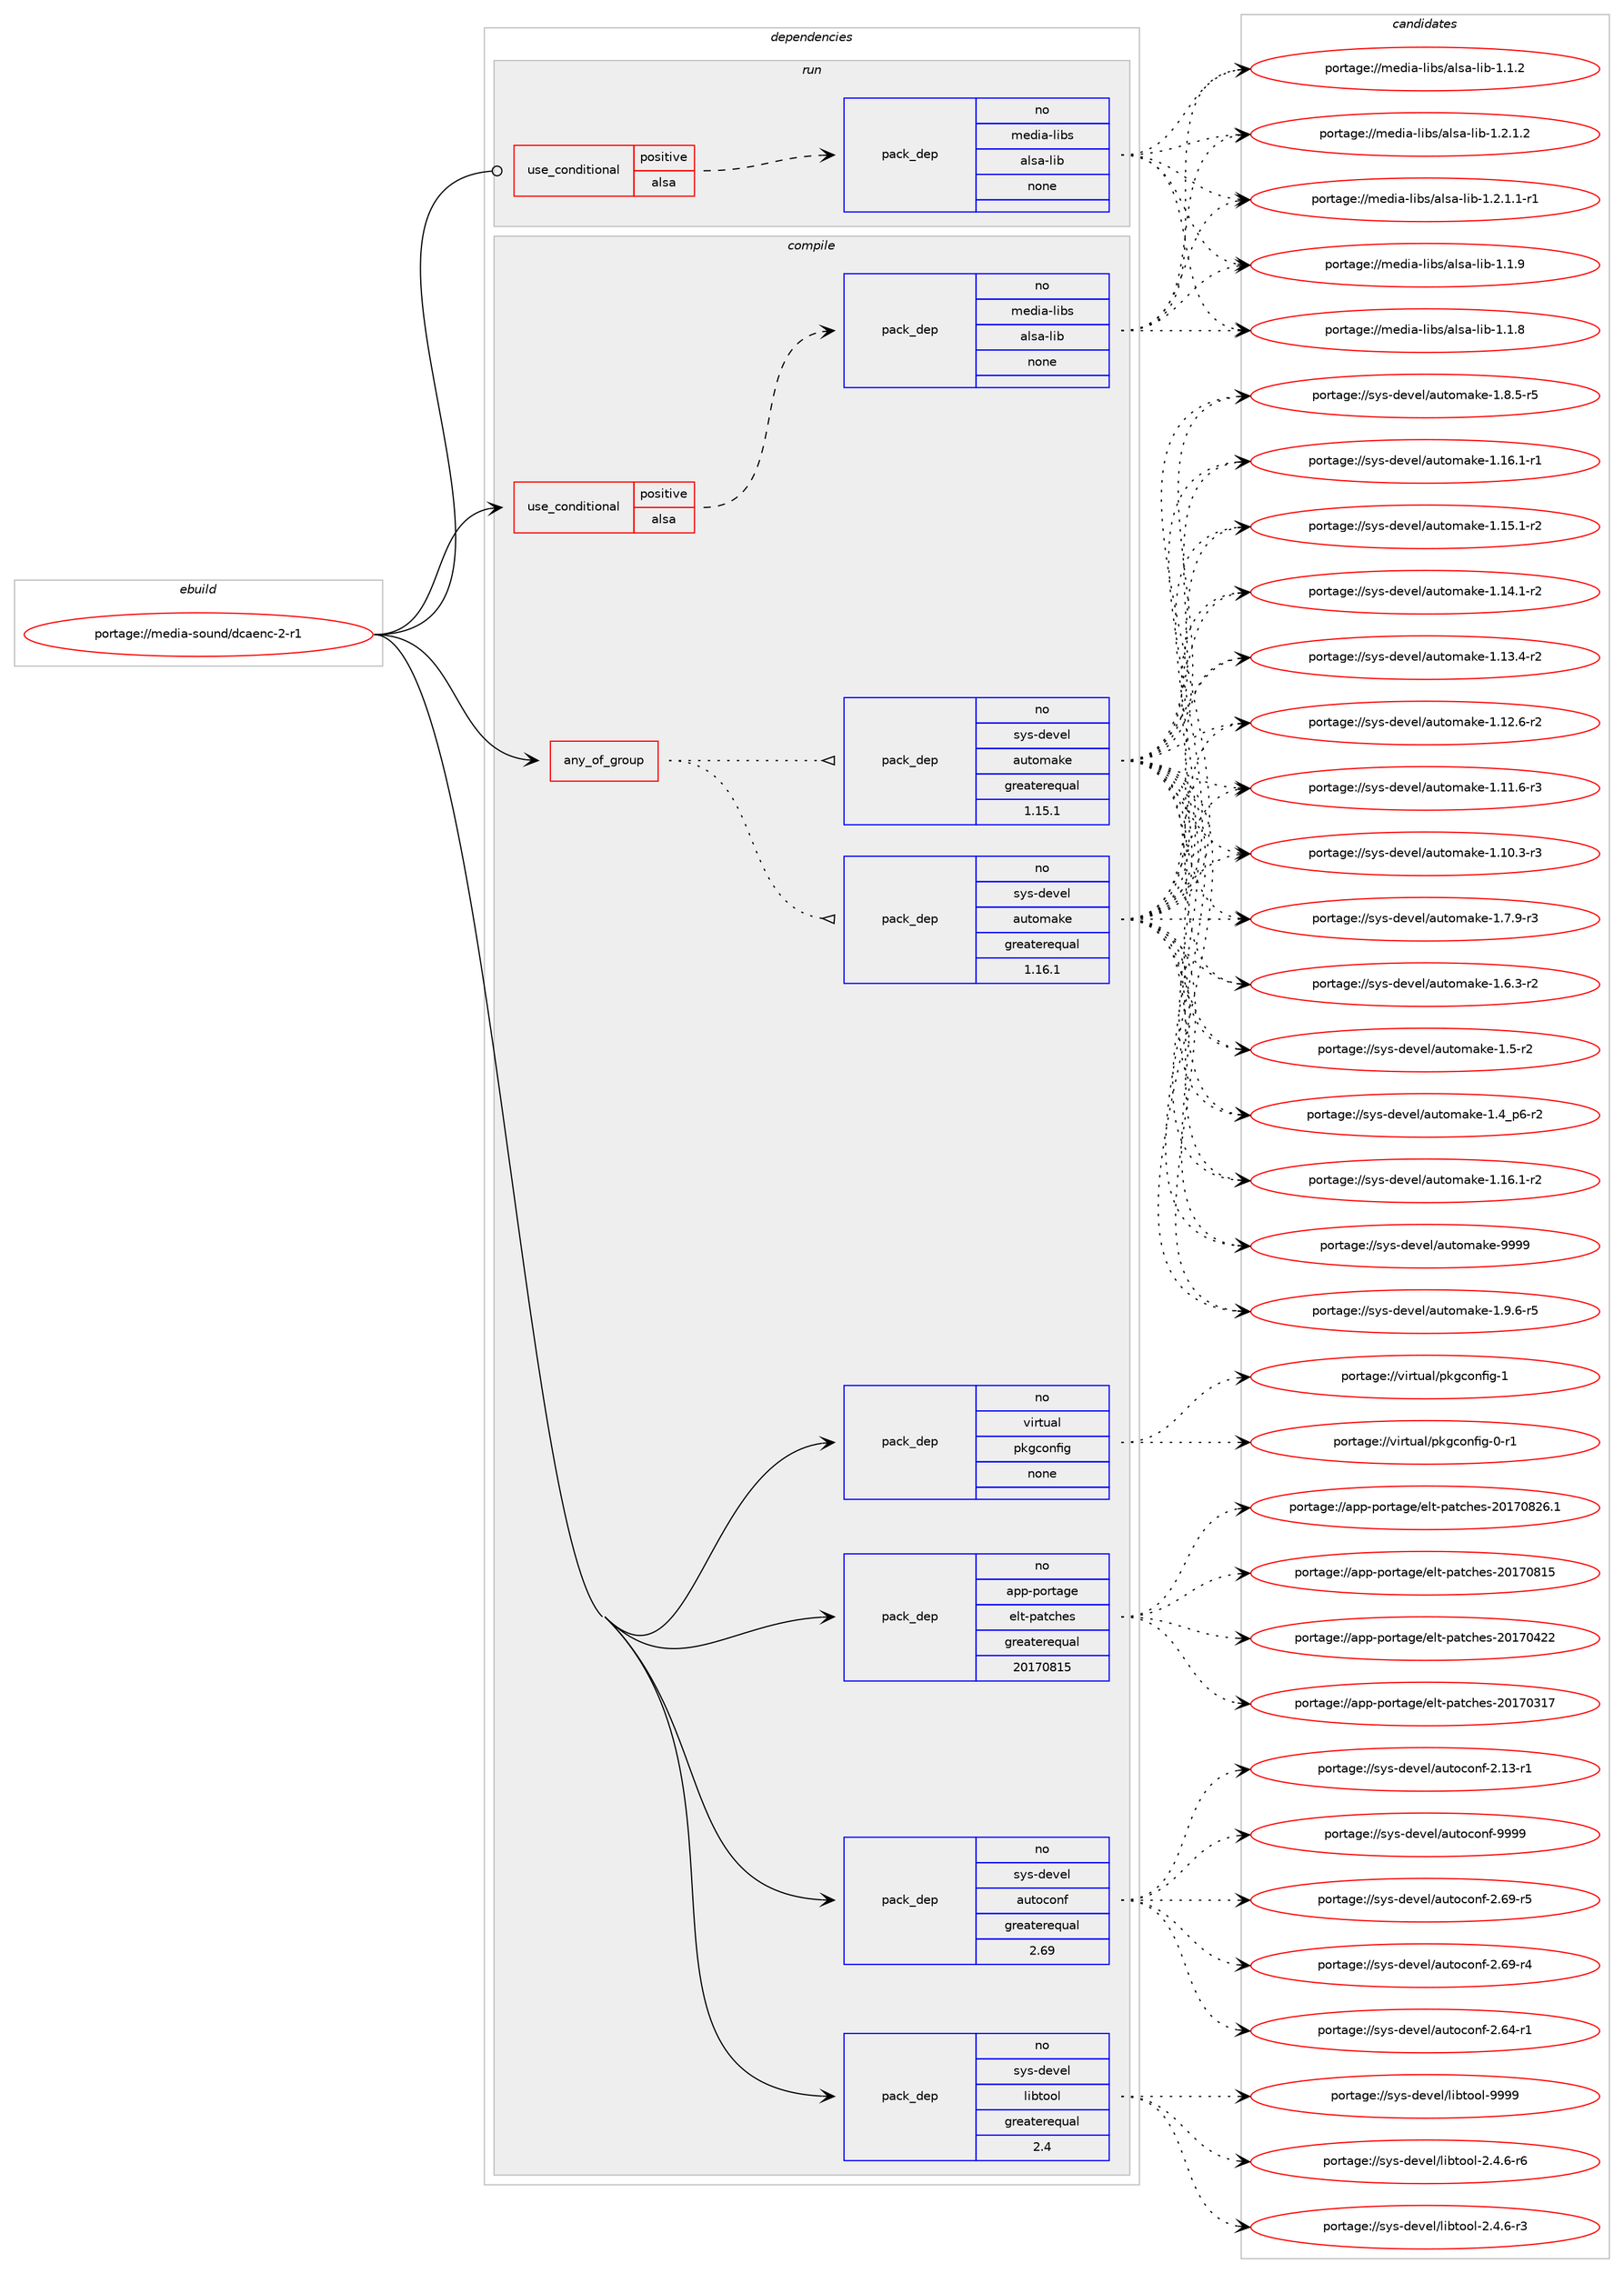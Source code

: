 digraph prolog {

# *************
# Graph options
# *************

newrank=true;
concentrate=true;
compound=true;
graph [rankdir=LR,fontname=Helvetica,fontsize=10,ranksep=1.5];#, ranksep=2.5, nodesep=0.2];
edge  [arrowhead=vee];
node  [fontname=Helvetica,fontsize=10];

# **********
# The ebuild
# **********

subgraph cluster_leftcol {
color=gray;
label=<<i>ebuild</i>>;
id [label="portage://media-sound/dcaenc-2-r1", color=red, width=4, href="../media-sound/dcaenc-2-r1.svg"];
}

# ****************
# The dependencies
# ****************

subgraph cluster_midcol {
color=gray;
label=<<i>dependencies</i>>;
subgraph cluster_compile {
fillcolor="#eeeeee";
style=filled;
label=<<i>compile</i>>;
subgraph any2831 {
dependency194330 [label=<<TABLE BORDER="0" CELLBORDER="1" CELLSPACING="0" CELLPADDING="4"><TR><TD CELLPADDING="10">any_of_group</TD></TR></TABLE>>, shape=none, color=red];subgraph pack147259 {
dependency194331 [label=<<TABLE BORDER="0" CELLBORDER="1" CELLSPACING="0" CELLPADDING="4" WIDTH="220"><TR><TD ROWSPAN="6" CELLPADDING="30">pack_dep</TD></TR><TR><TD WIDTH="110">no</TD></TR><TR><TD>sys-devel</TD></TR><TR><TD>automake</TD></TR><TR><TD>greaterequal</TD></TR><TR><TD>1.16.1</TD></TR></TABLE>>, shape=none, color=blue];
}
dependency194330:e -> dependency194331:w [weight=20,style="dotted",arrowhead="oinv"];
subgraph pack147260 {
dependency194332 [label=<<TABLE BORDER="0" CELLBORDER="1" CELLSPACING="0" CELLPADDING="4" WIDTH="220"><TR><TD ROWSPAN="6" CELLPADDING="30">pack_dep</TD></TR><TR><TD WIDTH="110">no</TD></TR><TR><TD>sys-devel</TD></TR><TR><TD>automake</TD></TR><TR><TD>greaterequal</TD></TR><TR><TD>1.15.1</TD></TR></TABLE>>, shape=none, color=blue];
}
dependency194330:e -> dependency194332:w [weight=20,style="dotted",arrowhead="oinv"];
}
id:e -> dependency194330:w [weight=20,style="solid",arrowhead="vee"];
subgraph cond44090 {
dependency194333 [label=<<TABLE BORDER="0" CELLBORDER="1" CELLSPACING="0" CELLPADDING="4"><TR><TD ROWSPAN="3" CELLPADDING="10">use_conditional</TD></TR><TR><TD>positive</TD></TR><TR><TD>alsa</TD></TR></TABLE>>, shape=none, color=red];
subgraph pack147261 {
dependency194334 [label=<<TABLE BORDER="0" CELLBORDER="1" CELLSPACING="0" CELLPADDING="4" WIDTH="220"><TR><TD ROWSPAN="6" CELLPADDING="30">pack_dep</TD></TR><TR><TD WIDTH="110">no</TD></TR><TR><TD>media-libs</TD></TR><TR><TD>alsa-lib</TD></TR><TR><TD>none</TD></TR><TR><TD></TD></TR></TABLE>>, shape=none, color=blue];
}
dependency194333:e -> dependency194334:w [weight=20,style="dashed",arrowhead="vee"];
}
id:e -> dependency194333:w [weight=20,style="solid",arrowhead="vee"];
subgraph pack147262 {
dependency194335 [label=<<TABLE BORDER="0" CELLBORDER="1" CELLSPACING="0" CELLPADDING="4" WIDTH="220"><TR><TD ROWSPAN="6" CELLPADDING="30">pack_dep</TD></TR><TR><TD WIDTH="110">no</TD></TR><TR><TD>app-portage</TD></TR><TR><TD>elt-patches</TD></TR><TR><TD>greaterequal</TD></TR><TR><TD>20170815</TD></TR></TABLE>>, shape=none, color=blue];
}
id:e -> dependency194335:w [weight=20,style="solid",arrowhead="vee"];
subgraph pack147263 {
dependency194336 [label=<<TABLE BORDER="0" CELLBORDER="1" CELLSPACING="0" CELLPADDING="4" WIDTH="220"><TR><TD ROWSPAN="6" CELLPADDING="30">pack_dep</TD></TR><TR><TD WIDTH="110">no</TD></TR><TR><TD>sys-devel</TD></TR><TR><TD>autoconf</TD></TR><TR><TD>greaterequal</TD></TR><TR><TD>2.69</TD></TR></TABLE>>, shape=none, color=blue];
}
id:e -> dependency194336:w [weight=20,style="solid",arrowhead="vee"];
subgraph pack147264 {
dependency194337 [label=<<TABLE BORDER="0" CELLBORDER="1" CELLSPACING="0" CELLPADDING="4" WIDTH="220"><TR><TD ROWSPAN="6" CELLPADDING="30">pack_dep</TD></TR><TR><TD WIDTH="110">no</TD></TR><TR><TD>sys-devel</TD></TR><TR><TD>libtool</TD></TR><TR><TD>greaterequal</TD></TR><TR><TD>2.4</TD></TR></TABLE>>, shape=none, color=blue];
}
id:e -> dependency194337:w [weight=20,style="solid",arrowhead="vee"];
subgraph pack147265 {
dependency194338 [label=<<TABLE BORDER="0" CELLBORDER="1" CELLSPACING="0" CELLPADDING="4" WIDTH="220"><TR><TD ROWSPAN="6" CELLPADDING="30">pack_dep</TD></TR><TR><TD WIDTH="110">no</TD></TR><TR><TD>virtual</TD></TR><TR><TD>pkgconfig</TD></TR><TR><TD>none</TD></TR><TR><TD></TD></TR></TABLE>>, shape=none, color=blue];
}
id:e -> dependency194338:w [weight=20,style="solid",arrowhead="vee"];
}
subgraph cluster_compileandrun {
fillcolor="#eeeeee";
style=filled;
label=<<i>compile and run</i>>;
}
subgraph cluster_run {
fillcolor="#eeeeee";
style=filled;
label=<<i>run</i>>;
subgraph cond44091 {
dependency194339 [label=<<TABLE BORDER="0" CELLBORDER="1" CELLSPACING="0" CELLPADDING="4"><TR><TD ROWSPAN="3" CELLPADDING="10">use_conditional</TD></TR><TR><TD>positive</TD></TR><TR><TD>alsa</TD></TR></TABLE>>, shape=none, color=red];
subgraph pack147266 {
dependency194340 [label=<<TABLE BORDER="0" CELLBORDER="1" CELLSPACING="0" CELLPADDING="4" WIDTH="220"><TR><TD ROWSPAN="6" CELLPADDING="30">pack_dep</TD></TR><TR><TD WIDTH="110">no</TD></TR><TR><TD>media-libs</TD></TR><TR><TD>alsa-lib</TD></TR><TR><TD>none</TD></TR><TR><TD></TD></TR></TABLE>>, shape=none, color=blue];
}
dependency194339:e -> dependency194340:w [weight=20,style="dashed",arrowhead="vee"];
}
id:e -> dependency194339:w [weight=20,style="solid",arrowhead="odot"];
}
}

# **************
# The candidates
# **************

subgraph cluster_choices {
rank=same;
color=gray;
label=<<i>candidates</i>>;

subgraph choice147259 {
color=black;
nodesep=1;
choice115121115451001011181011084797117116111109971071014557575757 [label="portage://sys-devel/automake-9999", color=red, width=4,href="../sys-devel/automake-9999.svg"];
choice115121115451001011181011084797117116111109971071014549465746544511453 [label="portage://sys-devel/automake-1.9.6-r5", color=red, width=4,href="../sys-devel/automake-1.9.6-r5.svg"];
choice115121115451001011181011084797117116111109971071014549465646534511453 [label="portage://sys-devel/automake-1.8.5-r5", color=red, width=4,href="../sys-devel/automake-1.8.5-r5.svg"];
choice115121115451001011181011084797117116111109971071014549465546574511451 [label="portage://sys-devel/automake-1.7.9-r3", color=red, width=4,href="../sys-devel/automake-1.7.9-r3.svg"];
choice115121115451001011181011084797117116111109971071014549465446514511450 [label="portage://sys-devel/automake-1.6.3-r2", color=red, width=4,href="../sys-devel/automake-1.6.3-r2.svg"];
choice11512111545100101118101108479711711611110997107101454946534511450 [label="portage://sys-devel/automake-1.5-r2", color=red, width=4,href="../sys-devel/automake-1.5-r2.svg"];
choice115121115451001011181011084797117116111109971071014549465295112544511450 [label="portage://sys-devel/automake-1.4_p6-r2", color=red, width=4,href="../sys-devel/automake-1.4_p6-r2.svg"];
choice11512111545100101118101108479711711611110997107101454946495446494511450 [label="portage://sys-devel/automake-1.16.1-r2", color=red, width=4,href="../sys-devel/automake-1.16.1-r2.svg"];
choice11512111545100101118101108479711711611110997107101454946495446494511449 [label="portage://sys-devel/automake-1.16.1-r1", color=red, width=4,href="../sys-devel/automake-1.16.1-r1.svg"];
choice11512111545100101118101108479711711611110997107101454946495346494511450 [label="portage://sys-devel/automake-1.15.1-r2", color=red, width=4,href="../sys-devel/automake-1.15.1-r2.svg"];
choice11512111545100101118101108479711711611110997107101454946495246494511450 [label="portage://sys-devel/automake-1.14.1-r2", color=red, width=4,href="../sys-devel/automake-1.14.1-r2.svg"];
choice11512111545100101118101108479711711611110997107101454946495146524511450 [label="portage://sys-devel/automake-1.13.4-r2", color=red, width=4,href="../sys-devel/automake-1.13.4-r2.svg"];
choice11512111545100101118101108479711711611110997107101454946495046544511450 [label="portage://sys-devel/automake-1.12.6-r2", color=red, width=4,href="../sys-devel/automake-1.12.6-r2.svg"];
choice11512111545100101118101108479711711611110997107101454946494946544511451 [label="portage://sys-devel/automake-1.11.6-r3", color=red, width=4,href="../sys-devel/automake-1.11.6-r3.svg"];
choice11512111545100101118101108479711711611110997107101454946494846514511451 [label="portage://sys-devel/automake-1.10.3-r3", color=red, width=4,href="../sys-devel/automake-1.10.3-r3.svg"];
dependency194331:e -> choice115121115451001011181011084797117116111109971071014557575757:w [style=dotted,weight="100"];
dependency194331:e -> choice115121115451001011181011084797117116111109971071014549465746544511453:w [style=dotted,weight="100"];
dependency194331:e -> choice115121115451001011181011084797117116111109971071014549465646534511453:w [style=dotted,weight="100"];
dependency194331:e -> choice115121115451001011181011084797117116111109971071014549465546574511451:w [style=dotted,weight="100"];
dependency194331:e -> choice115121115451001011181011084797117116111109971071014549465446514511450:w [style=dotted,weight="100"];
dependency194331:e -> choice11512111545100101118101108479711711611110997107101454946534511450:w [style=dotted,weight="100"];
dependency194331:e -> choice115121115451001011181011084797117116111109971071014549465295112544511450:w [style=dotted,weight="100"];
dependency194331:e -> choice11512111545100101118101108479711711611110997107101454946495446494511450:w [style=dotted,weight="100"];
dependency194331:e -> choice11512111545100101118101108479711711611110997107101454946495446494511449:w [style=dotted,weight="100"];
dependency194331:e -> choice11512111545100101118101108479711711611110997107101454946495346494511450:w [style=dotted,weight="100"];
dependency194331:e -> choice11512111545100101118101108479711711611110997107101454946495246494511450:w [style=dotted,weight="100"];
dependency194331:e -> choice11512111545100101118101108479711711611110997107101454946495146524511450:w [style=dotted,weight="100"];
dependency194331:e -> choice11512111545100101118101108479711711611110997107101454946495046544511450:w [style=dotted,weight="100"];
dependency194331:e -> choice11512111545100101118101108479711711611110997107101454946494946544511451:w [style=dotted,weight="100"];
dependency194331:e -> choice11512111545100101118101108479711711611110997107101454946494846514511451:w [style=dotted,weight="100"];
}
subgraph choice147260 {
color=black;
nodesep=1;
choice115121115451001011181011084797117116111109971071014557575757 [label="portage://sys-devel/automake-9999", color=red, width=4,href="../sys-devel/automake-9999.svg"];
choice115121115451001011181011084797117116111109971071014549465746544511453 [label="portage://sys-devel/automake-1.9.6-r5", color=red, width=4,href="../sys-devel/automake-1.9.6-r5.svg"];
choice115121115451001011181011084797117116111109971071014549465646534511453 [label="portage://sys-devel/automake-1.8.5-r5", color=red, width=4,href="../sys-devel/automake-1.8.5-r5.svg"];
choice115121115451001011181011084797117116111109971071014549465546574511451 [label="portage://sys-devel/automake-1.7.9-r3", color=red, width=4,href="../sys-devel/automake-1.7.9-r3.svg"];
choice115121115451001011181011084797117116111109971071014549465446514511450 [label="portage://sys-devel/automake-1.6.3-r2", color=red, width=4,href="../sys-devel/automake-1.6.3-r2.svg"];
choice11512111545100101118101108479711711611110997107101454946534511450 [label="portage://sys-devel/automake-1.5-r2", color=red, width=4,href="../sys-devel/automake-1.5-r2.svg"];
choice115121115451001011181011084797117116111109971071014549465295112544511450 [label="portage://sys-devel/automake-1.4_p6-r2", color=red, width=4,href="../sys-devel/automake-1.4_p6-r2.svg"];
choice11512111545100101118101108479711711611110997107101454946495446494511450 [label="portage://sys-devel/automake-1.16.1-r2", color=red, width=4,href="../sys-devel/automake-1.16.1-r2.svg"];
choice11512111545100101118101108479711711611110997107101454946495446494511449 [label="portage://sys-devel/automake-1.16.1-r1", color=red, width=4,href="../sys-devel/automake-1.16.1-r1.svg"];
choice11512111545100101118101108479711711611110997107101454946495346494511450 [label="portage://sys-devel/automake-1.15.1-r2", color=red, width=4,href="../sys-devel/automake-1.15.1-r2.svg"];
choice11512111545100101118101108479711711611110997107101454946495246494511450 [label="portage://sys-devel/automake-1.14.1-r2", color=red, width=4,href="../sys-devel/automake-1.14.1-r2.svg"];
choice11512111545100101118101108479711711611110997107101454946495146524511450 [label="portage://sys-devel/automake-1.13.4-r2", color=red, width=4,href="../sys-devel/automake-1.13.4-r2.svg"];
choice11512111545100101118101108479711711611110997107101454946495046544511450 [label="portage://sys-devel/automake-1.12.6-r2", color=red, width=4,href="../sys-devel/automake-1.12.6-r2.svg"];
choice11512111545100101118101108479711711611110997107101454946494946544511451 [label="portage://sys-devel/automake-1.11.6-r3", color=red, width=4,href="../sys-devel/automake-1.11.6-r3.svg"];
choice11512111545100101118101108479711711611110997107101454946494846514511451 [label="portage://sys-devel/automake-1.10.3-r3", color=red, width=4,href="../sys-devel/automake-1.10.3-r3.svg"];
dependency194332:e -> choice115121115451001011181011084797117116111109971071014557575757:w [style=dotted,weight="100"];
dependency194332:e -> choice115121115451001011181011084797117116111109971071014549465746544511453:w [style=dotted,weight="100"];
dependency194332:e -> choice115121115451001011181011084797117116111109971071014549465646534511453:w [style=dotted,weight="100"];
dependency194332:e -> choice115121115451001011181011084797117116111109971071014549465546574511451:w [style=dotted,weight="100"];
dependency194332:e -> choice115121115451001011181011084797117116111109971071014549465446514511450:w [style=dotted,weight="100"];
dependency194332:e -> choice11512111545100101118101108479711711611110997107101454946534511450:w [style=dotted,weight="100"];
dependency194332:e -> choice115121115451001011181011084797117116111109971071014549465295112544511450:w [style=dotted,weight="100"];
dependency194332:e -> choice11512111545100101118101108479711711611110997107101454946495446494511450:w [style=dotted,weight="100"];
dependency194332:e -> choice11512111545100101118101108479711711611110997107101454946495446494511449:w [style=dotted,weight="100"];
dependency194332:e -> choice11512111545100101118101108479711711611110997107101454946495346494511450:w [style=dotted,weight="100"];
dependency194332:e -> choice11512111545100101118101108479711711611110997107101454946495246494511450:w [style=dotted,weight="100"];
dependency194332:e -> choice11512111545100101118101108479711711611110997107101454946495146524511450:w [style=dotted,weight="100"];
dependency194332:e -> choice11512111545100101118101108479711711611110997107101454946495046544511450:w [style=dotted,weight="100"];
dependency194332:e -> choice11512111545100101118101108479711711611110997107101454946494946544511451:w [style=dotted,weight="100"];
dependency194332:e -> choice11512111545100101118101108479711711611110997107101454946494846514511451:w [style=dotted,weight="100"];
}
subgraph choice147261 {
color=black;
nodesep=1;
choice10910110010597451081059811547971081159745108105984549465046494650 [label="portage://media-libs/alsa-lib-1.2.1.2", color=red, width=4,href="../media-libs/alsa-lib-1.2.1.2.svg"];
choice109101100105974510810598115479710811597451081059845494650464946494511449 [label="portage://media-libs/alsa-lib-1.2.1.1-r1", color=red, width=4,href="../media-libs/alsa-lib-1.2.1.1-r1.svg"];
choice1091011001059745108105981154797108115974510810598454946494657 [label="portage://media-libs/alsa-lib-1.1.9", color=red, width=4,href="../media-libs/alsa-lib-1.1.9.svg"];
choice1091011001059745108105981154797108115974510810598454946494656 [label="portage://media-libs/alsa-lib-1.1.8", color=red, width=4,href="../media-libs/alsa-lib-1.1.8.svg"];
choice1091011001059745108105981154797108115974510810598454946494650 [label="portage://media-libs/alsa-lib-1.1.2", color=red, width=4,href="../media-libs/alsa-lib-1.1.2.svg"];
dependency194334:e -> choice10910110010597451081059811547971081159745108105984549465046494650:w [style=dotted,weight="100"];
dependency194334:e -> choice109101100105974510810598115479710811597451081059845494650464946494511449:w [style=dotted,weight="100"];
dependency194334:e -> choice1091011001059745108105981154797108115974510810598454946494657:w [style=dotted,weight="100"];
dependency194334:e -> choice1091011001059745108105981154797108115974510810598454946494656:w [style=dotted,weight="100"];
dependency194334:e -> choice1091011001059745108105981154797108115974510810598454946494650:w [style=dotted,weight="100"];
}
subgraph choice147262 {
color=black;
nodesep=1;
choice971121124511211111411697103101471011081164511297116991041011154550484955485650544649 [label="portage://app-portage/elt-patches-20170826.1", color=red, width=4,href="../app-portage/elt-patches-20170826.1.svg"];
choice97112112451121111141169710310147101108116451129711699104101115455048495548564953 [label="portage://app-portage/elt-patches-20170815", color=red, width=4,href="../app-portage/elt-patches-20170815.svg"];
choice97112112451121111141169710310147101108116451129711699104101115455048495548525050 [label="portage://app-portage/elt-patches-20170422", color=red, width=4,href="../app-portage/elt-patches-20170422.svg"];
choice97112112451121111141169710310147101108116451129711699104101115455048495548514955 [label="portage://app-portage/elt-patches-20170317", color=red, width=4,href="../app-portage/elt-patches-20170317.svg"];
dependency194335:e -> choice971121124511211111411697103101471011081164511297116991041011154550484955485650544649:w [style=dotted,weight="100"];
dependency194335:e -> choice97112112451121111141169710310147101108116451129711699104101115455048495548564953:w [style=dotted,weight="100"];
dependency194335:e -> choice97112112451121111141169710310147101108116451129711699104101115455048495548525050:w [style=dotted,weight="100"];
dependency194335:e -> choice97112112451121111141169710310147101108116451129711699104101115455048495548514955:w [style=dotted,weight="100"];
}
subgraph choice147263 {
color=black;
nodesep=1;
choice115121115451001011181011084797117116111991111101024557575757 [label="portage://sys-devel/autoconf-9999", color=red, width=4,href="../sys-devel/autoconf-9999.svg"];
choice1151211154510010111810110847971171161119911111010245504654574511453 [label="portage://sys-devel/autoconf-2.69-r5", color=red, width=4,href="../sys-devel/autoconf-2.69-r5.svg"];
choice1151211154510010111810110847971171161119911111010245504654574511452 [label="portage://sys-devel/autoconf-2.69-r4", color=red, width=4,href="../sys-devel/autoconf-2.69-r4.svg"];
choice1151211154510010111810110847971171161119911111010245504654524511449 [label="portage://sys-devel/autoconf-2.64-r1", color=red, width=4,href="../sys-devel/autoconf-2.64-r1.svg"];
choice1151211154510010111810110847971171161119911111010245504649514511449 [label="portage://sys-devel/autoconf-2.13-r1", color=red, width=4,href="../sys-devel/autoconf-2.13-r1.svg"];
dependency194336:e -> choice115121115451001011181011084797117116111991111101024557575757:w [style=dotted,weight="100"];
dependency194336:e -> choice1151211154510010111810110847971171161119911111010245504654574511453:w [style=dotted,weight="100"];
dependency194336:e -> choice1151211154510010111810110847971171161119911111010245504654574511452:w [style=dotted,weight="100"];
dependency194336:e -> choice1151211154510010111810110847971171161119911111010245504654524511449:w [style=dotted,weight="100"];
dependency194336:e -> choice1151211154510010111810110847971171161119911111010245504649514511449:w [style=dotted,weight="100"];
}
subgraph choice147264 {
color=black;
nodesep=1;
choice1151211154510010111810110847108105981161111111084557575757 [label="portage://sys-devel/libtool-9999", color=red, width=4,href="../sys-devel/libtool-9999.svg"];
choice1151211154510010111810110847108105981161111111084550465246544511454 [label="portage://sys-devel/libtool-2.4.6-r6", color=red, width=4,href="../sys-devel/libtool-2.4.6-r6.svg"];
choice1151211154510010111810110847108105981161111111084550465246544511451 [label="portage://sys-devel/libtool-2.4.6-r3", color=red, width=4,href="../sys-devel/libtool-2.4.6-r3.svg"];
dependency194337:e -> choice1151211154510010111810110847108105981161111111084557575757:w [style=dotted,weight="100"];
dependency194337:e -> choice1151211154510010111810110847108105981161111111084550465246544511454:w [style=dotted,weight="100"];
dependency194337:e -> choice1151211154510010111810110847108105981161111111084550465246544511451:w [style=dotted,weight="100"];
}
subgraph choice147265 {
color=black;
nodesep=1;
choice1181051141161179710847112107103991111101021051034549 [label="portage://virtual/pkgconfig-1", color=red, width=4,href="../virtual/pkgconfig-1.svg"];
choice11810511411611797108471121071039911111010210510345484511449 [label="portage://virtual/pkgconfig-0-r1", color=red, width=4,href="../virtual/pkgconfig-0-r1.svg"];
dependency194338:e -> choice1181051141161179710847112107103991111101021051034549:w [style=dotted,weight="100"];
dependency194338:e -> choice11810511411611797108471121071039911111010210510345484511449:w [style=dotted,weight="100"];
}
subgraph choice147266 {
color=black;
nodesep=1;
choice10910110010597451081059811547971081159745108105984549465046494650 [label="portage://media-libs/alsa-lib-1.2.1.2", color=red, width=4,href="../media-libs/alsa-lib-1.2.1.2.svg"];
choice109101100105974510810598115479710811597451081059845494650464946494511449 [label="portage://media-libs/alsa-lib-1.2.1.1-r1", color=red, width=4,href="../media-libs/alsa-lib-1.2.1.1-r1.svg"];
choice1091011001059745108105981154797108115974510810598454946494657 [label="portage://media-libs/alsa-lib-1.1.9", color=red, width=4,href="../media-libs/alsa-lib-1.1.9.svg"];
choice1091011001059745108105981154797108115974510810598454946494656 [label="portage://media-libs/alsa-lib-1.1.8", color=red, width=4,href="../media-libs/alsa-lib-1.1.8.svg"];
choice1091011001059745108105981154797108115974510810598454946494650 [label="portage://media-libs/alsa-lib-1.1.2", color=red, width=4,href="../media-libs/alsa-lib-1.1.2.svg"];
dependency194340:e -> choice10910110010597451081059811547971081159745108105984549465046494650:w [style=dotted,weight="100"];
dependency194340:e -> choice109101100105974510810598115479710811597451081059845494650464946494511449:w [style=dotted,weight="100"];
dependency194340:e -> choice1091011001059745108105981154797108115974510810598454946494657:w [style=dotted,weight="100"];
dependency194340:e -> choice1091011001059745108105981154797108115974510810598454946494656:w [style=dotted,weight="100"];
dependency194340:e -> choice1091011001059745108105981154797108115974510810598454946494650:w [style=dotted,weight="100"];
}
}

}
